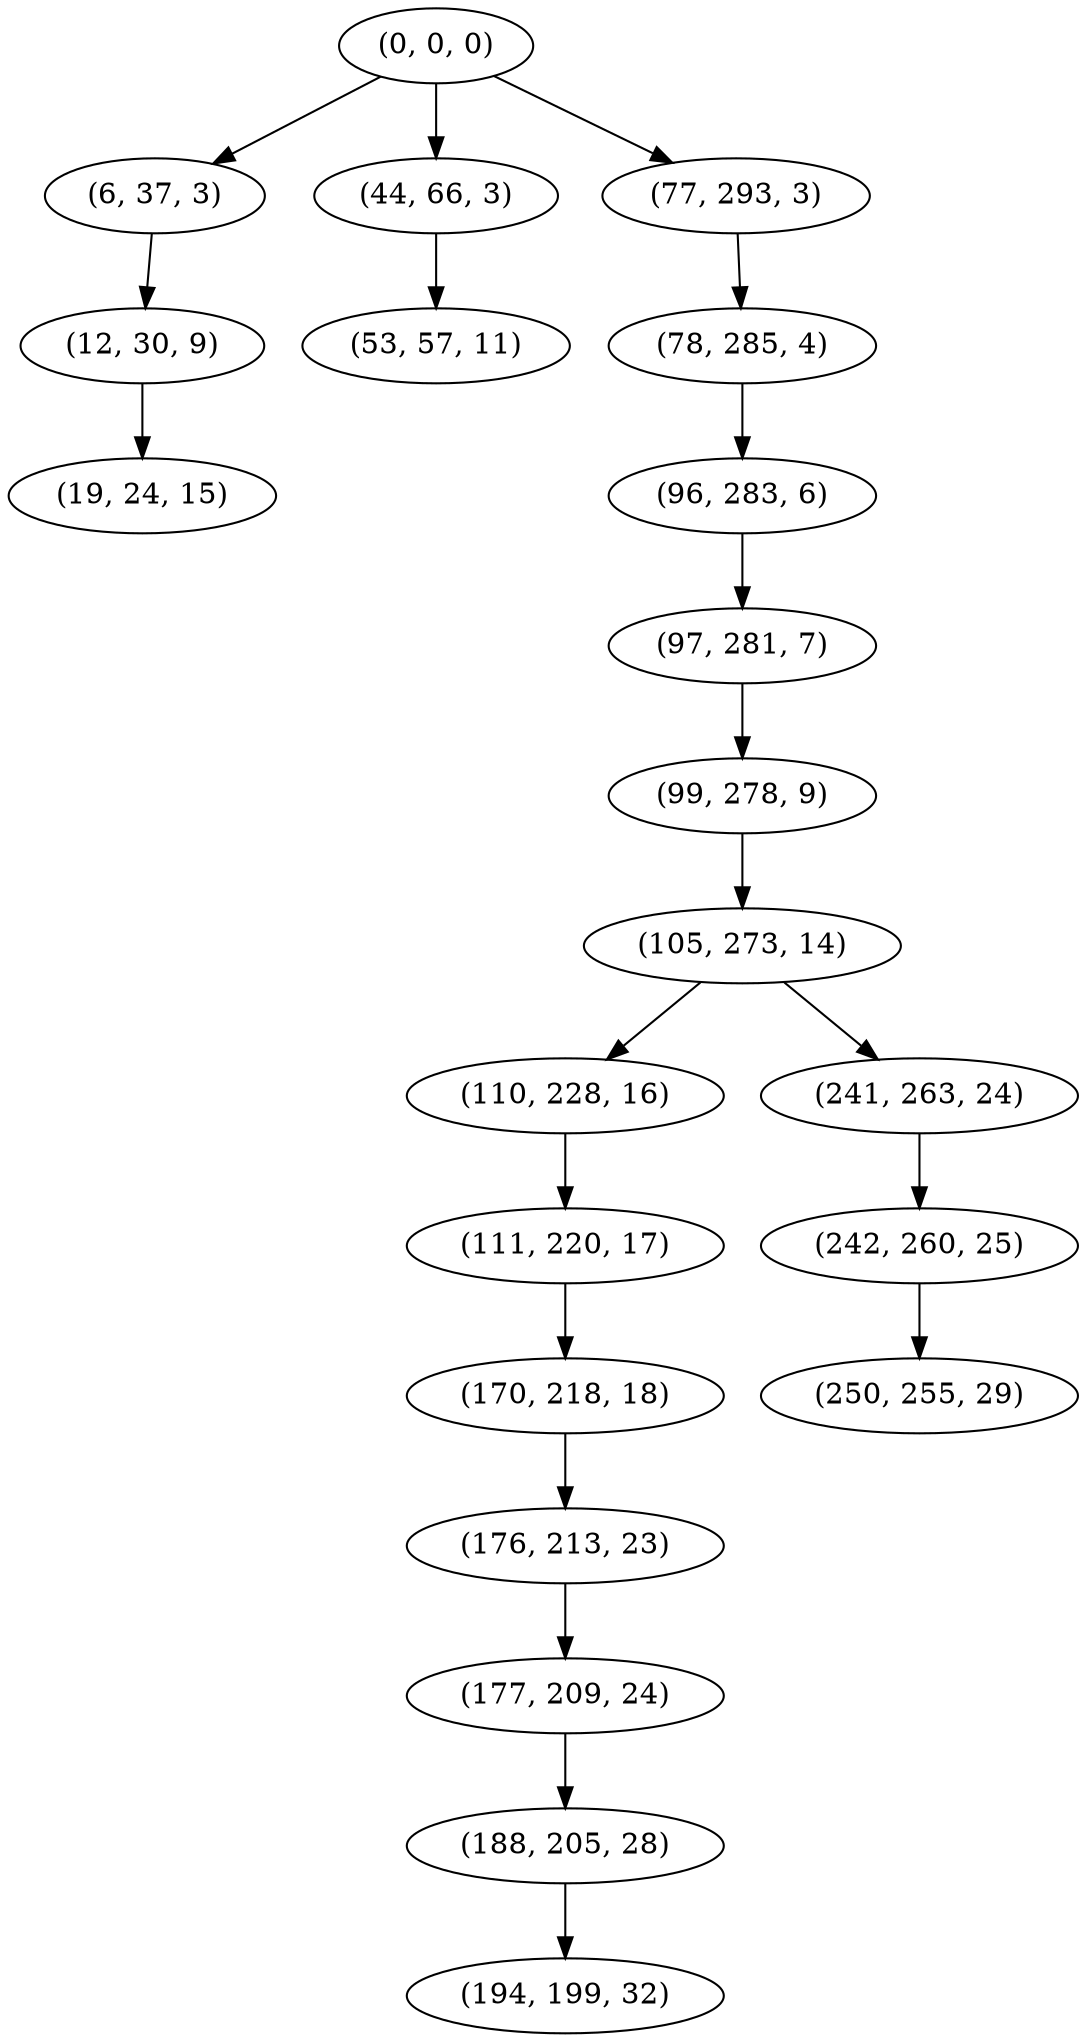 digraph tree {
    "(0, 0, 0)";
    "(6, 37, 3)";
    "(12, 30, 9)";
    "(19, 24, 15)";
    "(44, 66, 3)";
    "(53, 57, 11)";
    "(77, 293, 3)";
    "(78, 285, 4)";
    "(96, 283, 6)";
    "(97, 281, 7)";
    "(99, 278, 9)";
    "(105, 273, 14)";
    "(110, 228, 16)";
    "(111, 220, 17)";
    "(170, 218, 18)";
    "(176, 213, 23)";
    "(177, 209, 24)";
    "(188, 205, 28)";
    "(194, 199, 32)";
    "(241, 263, 24)";
    "(242, 260, 25)";
    "(250, 255, 29)";
    "(0, 0, 0)" -> "(6, 37, 3)";
    "(0, 0, 0)" -> "(44, 66, 3)";
    "(0, 0, 0)" -> "(77, 293, 3)";
    "(6, 37, 3)" -> "(12, 30, 9)";
    "(12, 30, 9)" -> "(19, 24, 15)";
    "(44, 66, 3)" -> "(53, 57, 11)";
    "(77, 293, 3)" -> "(78, 285, 4)";
    "(78, 285, 4)" -> "(96, 283, 6)";
    "(96, 283, 6)" -> "(97, 281, 7)";
    "(97, 281, 7)" -> "(99, 278, 9)";
    "(99, 278, 9)" -> "(105, 273, 14)";
    "(105, 273, 14)" -> "(110, 228, 16)";
    "(105, 273, 14)" -> "(241, 263, 24)";
    "(110, 228, 16)" -> "(111, 220, 17)";
    "(111, 220, 17)" -> "(170, 218, 18)";
    "(170, 218, 18)" -> "(176, 213, 23)";
    "(176, 213, 23)" -> "(177, 209, 24)";
    "(177, 209, 24)" -> "(188, 205, 28)";
    "(188, 205, 28)" -> "(194, 199, 32)";
    "(241, 263, 24)" -> "(242, 260, 25)";
    "(242, 260, 25)" -> "(250, 255, 29)";
}
